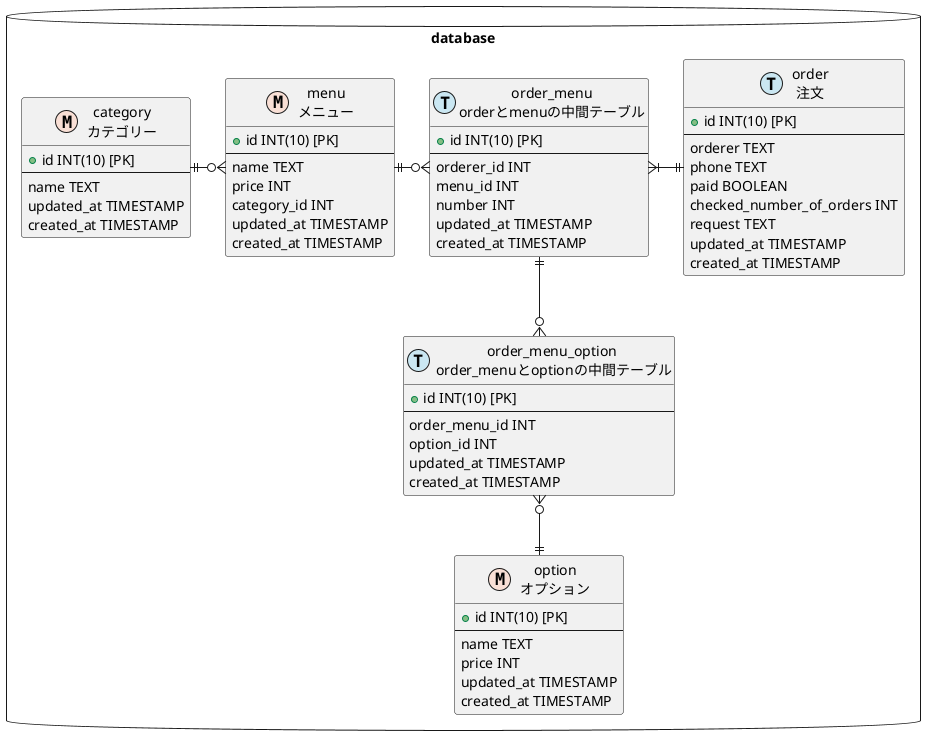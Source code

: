 @startuml

!define MASTER F9DFD5
!define TRANSACTION CAE7F2

package database <<Database>> {
  entity categories as "category\nカテゴリー" <<M,MASTER>> {
    + id INT(10) [PK]
    --
    name TEXT
    updated_at TIMESTAMP
    created_at TIMESTAMP
  }
  
  entity menus as "menu\nメニュー" <<M,MASTER>> {
    + id INT(10) [PK]
    --
    name TEXT
    price INT
    category_id INT
    updated_at TIMESTAMP
    created_at TIMESTAMP
  }
  
    entity options as "option\nオプション" <<M,MASTER>> {
    + id INT(10) [PK]
    --
    name TEXT
    price INT
    updated_at TIMESTAMP
    created_at TIMESTAMP
  }
  
  entity orders as "order\n注文" <<T,TRANSACTION>> {
    + id INT(10) [PK]
    --
    orderer TEXT
    phone TEXT
    paid BOOLEAN
    checked_number_of_orders INT
    request TEXT
    updated_at TIMESTAMP
    created_at TIMESTAMP
  }
  
  entity order_menus as "order_menu\norderとmenuの中間テーブル" <<T,TRANSACTION>> {
    + id INT(10) [PK]
    --
    orderer_id INT
    menu_id INT
    number INT
    updated_at TIMESTAMP
    created_at TIMESTAMP
  }
  
  entity order_menu_options as "order_menu_option\n order_menuとoptionの中間テーブル" <<T,TRANSACTION>> {
    + id INT(10) [PK]
    --
    order_menu_id INT
    option_id INT
    updated_at TIMESTAMP
    created_at TIMESTAMP
  }
  
  categories ||-ri-o{ menus
  menus ||-ri-o{ order_menus
  orders ||-le-|{ order_menus
  options ||-up-o{ order_menu_options
  order_menus ||-down-o{ order_menu_options
}


@enduml